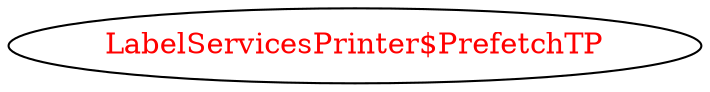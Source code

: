 digraph dependencyGraph {
 concentrate=true;
 ranksep="2.0";
 rankdir="LR"; 
 splines="ortho";
"LabelServicesPrinter$PrefetchTP" [fontcolor="red"];
}